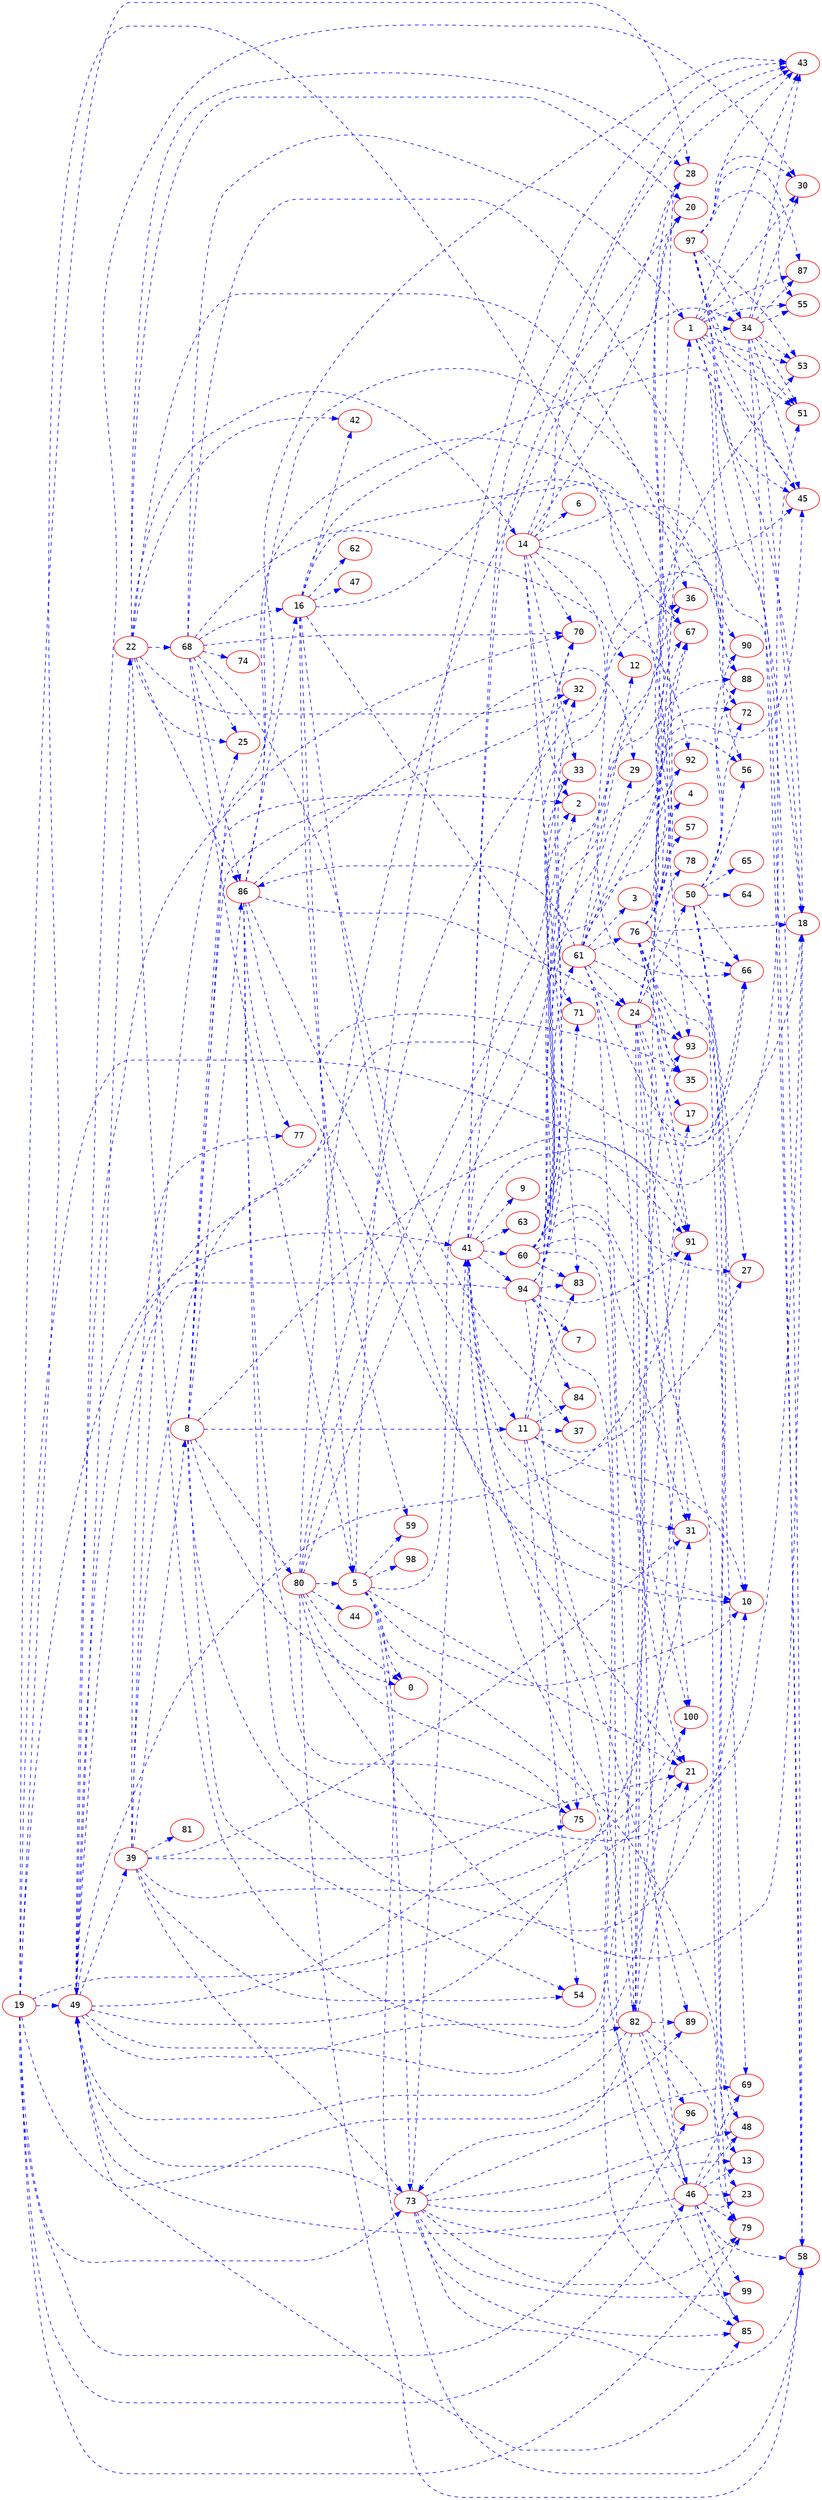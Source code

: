 digraph dumpedGraph {
		node[color=Red,fontname=Courier]
		edge[color=Blue,style=dashed]
		rankdir=LR; //Rank Direction Left to Right
		/*Total Nodes : 32 */
"1"->{"18" "30" "34" "43" "45" "51" "53" "55" "58" "87"}
"3"->{}
"5"->{"0" "2" "10" "21" "23" "43" "58" "59" "73" "98"}
"8"->{"0" "2" "10" "11" "32" "43" "51" "54" "80" "86"}
"10"->{}
"11"->{"2" "10" "27" "28" "37" "54" "83" "84" "89"}
"14"->{"2" "6" "20" "28" "33" "43" "66" "70" "83" "88" "92"}
"16"->{"5" "10" "42" "45" "47" "59" "62" "67" "71" "72"}
"19"->{"21" "28" "41" "46" "49" "73" "79" "89" "91" "93" "96"}
"22"->{"14" "20" "25" "28" "32" "36" "42" "68" "82" "86"}
"24"->{"31" "46" "50" "66" "78" "91" "92" "93" "100"}
"27"->{}
"34"->{"18" "30" "43" "45" "51" "53" "55" "58" "87"}
"39"->{"8" "21" "25" "31" "35" "54" "73" "77" "81" "100"}
"41"->{"9" "10" "20" "31" "43" "60" "63" "70" "91" "94"}
"46"->{"13" "23" "41" "48" "49" "58" "69" "79" "85" "99"}
"49"->{"17" "22" "30" "31" "39" "66" "70" "75" "85" "91" "100"}
"50"->{"10" "27" "56" "64" "65" "66" "69" "72" "88" "90"}
"53"->{}
"60"->{"13" "27" "31" "32" "33" "53" "61" "70" "83" "85" "100"}
"61"->{"3" "12" "18" "21" "24" "29" "35" "67" "76" "82" "86" "88"}
"68"->{"1" "5" "12" "16" "25" "37" "70" "74" "86" "90"}
"73"->{"13" "23" "41" "48" "49" "58" "69" "79" "85" "99"}
"76"->{"1" "4" "17" "18" "20" "35" "36" "45" "48" "56" "57" "66" "67" "79" "91" "93"}
"80"->{"0" "5" "18" "33" "34" "36" "44" "58" "75" "88"}
"82"->{"21" "28" "41" "46" "49" "73" "79" "89" "91" "93" "96"}
"84"->{}
"86"->{"11" "16" "18" "21" "24" "29" "56" "67" "75" "77"}
"87"->{}
"94"->{"7" "45" "49" "67" "71" "72" "75" "83" "84" "85" "91"}
"97"->{"18" "30" "34" "43" "45" "51" "53" "55" "58" "87"}
"100"->{}
}